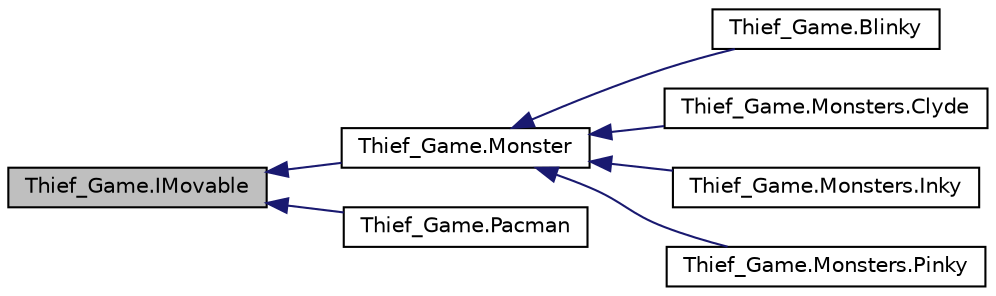 digraph "Thief_Game.IMovable"
{
 // LATEX_PDF_SIZE
  edge [fontname="Helvetica",fontsize="10",labelfontname="Helvetica",labelfontsize="10"];
  node [fontname="Helvetica",fontsize="10",shape=record];
  rankdir="LR";
  Node1 [label="Thief_Game.IMovable",height=0.2,width=0.4,color="black", fillcolor="grey75", style="filled", fontcolor="black",tooltip="Interface for character movement"];
  Node1 -> Node2 [dir="back",color="midnightblue",fontsize="10",style="solid",fontname="Helvetica"];
  Node2 [label="Thief_Game.Monster",height=0.2,width=0.4,color="black", fillcolor="white", style="filled",URL="$class_thief___game_1_1_monster.html",tooltip="Класс инициализации противника"];
  Node2 -> Node3 [dir="back",color="midnightblue",fontsize="10",style="solid",fontname="Helvetica"];
  Node3 [label="Thief_Game.Blinky",height=0.2,width=0.4,color="black", fillcolor="white", style="filled",URL="$class_thief___game_1_1_blinky.html",tooltip=" "];
  Node2 -> Node4 [dir="back",color="midnightblue",fontsize="10",style="solid",fontname="Helvetica"];
  Node4 [label="Thief_Game.Monsters.Clyde",height=0.2,width=0.4,color="black", fillcolor="white", style="filled",URL="$class_thief___game_1_1_monsters_1_1_clyde.html",tooltip=" "];
  Node2 -> Node5 [dir="back",color="midnightblue",fontsize="10",style="solid",fontname="Helvetica"];
  Node5 [label="Thief_Game.Monsters.Inky",height=0.2,width=0.4,color="black", fillcolor="white", style="filled",URL="$class_thief___game_1_1_monsters_1_1_inky.html",tooltip=" "];
  Node2 -> Node6 [dir="back",color="midnightblue",fontsize="10",style="solid",fontname="Helvetica"];
  Node6 [label="Thief_Game.Monsters.Pinky",height=0.2,width=0.4,color="black", fillcolor="white", style="filled",URL="$class_thief___game_1_1_monsters_1_1_pinky.html",tooltip="Pinky monster class"];
  Node1 -> Node7 [dir="back",color="midnightblue",fontsize="10",style="solid",fontname="Helvetica"];
  Node7 [label="Thief_Game.Pacman",height=0.2,width=0.4,color="black", fillcolor="white", style="filled",URL="$class_thief___game_1_1_pacman.html",tooltip="Class for player object (Playable character)"];
}
